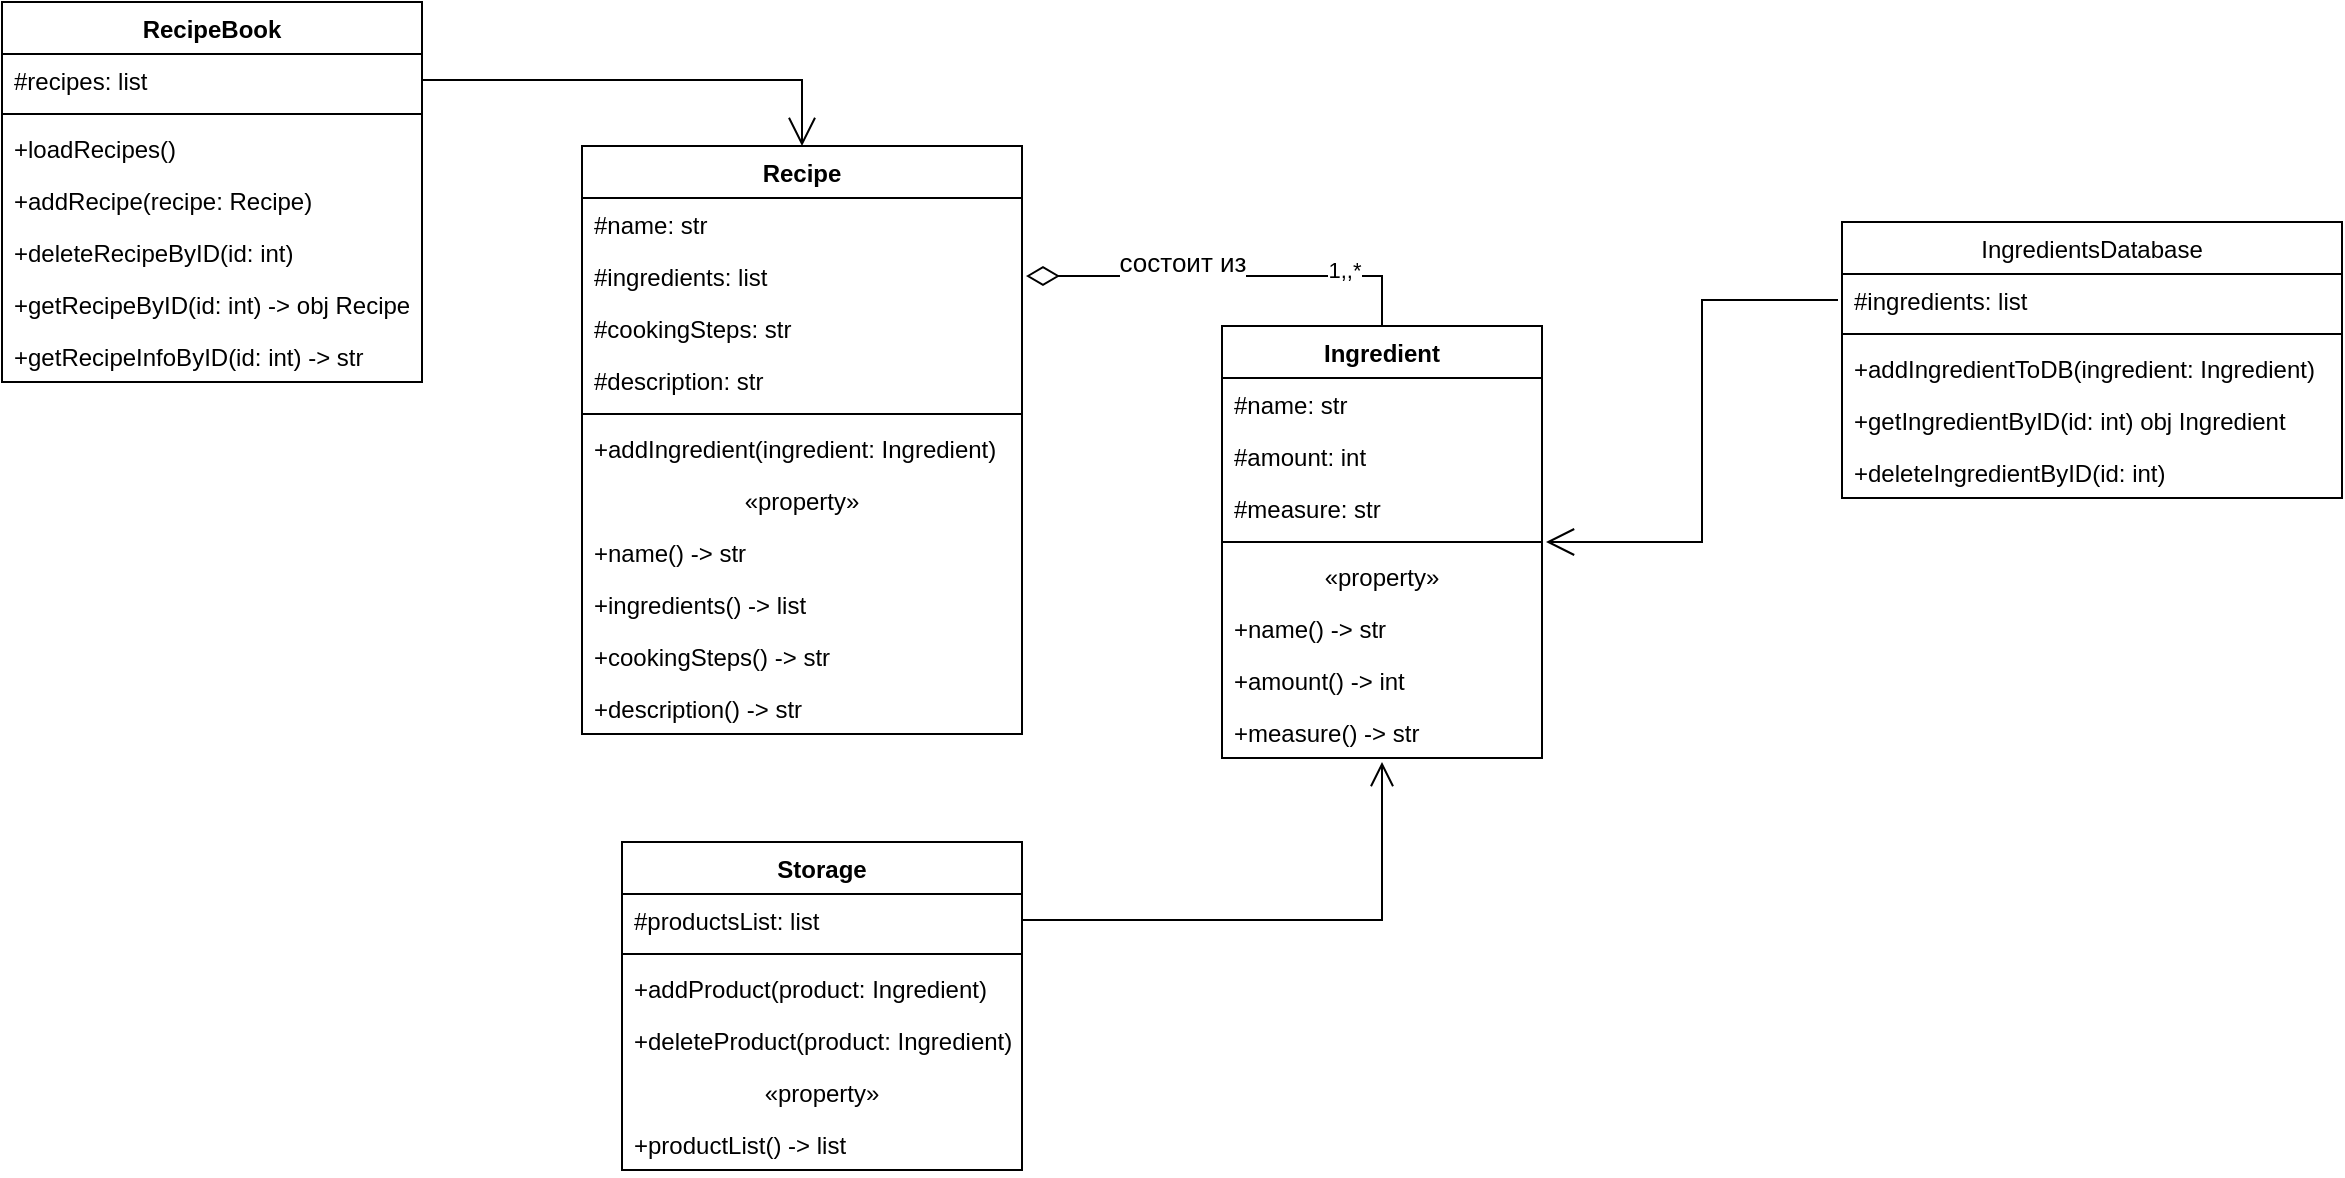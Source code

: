 <mxfile version="20.5.2" type="github"><diagram id="-kn6bmwOEX6bNteVUtLe" name="Сторінка-1"><mxGraphModel dx="2067" dy="634" grid="1" gridSize="10" guides="1" tooltips="1" connect="1" arrows="1" fold="1" page="1" pageScale="1" pageWidth="827" pageHeight="1169" math="0" shadow="0"><root><mxCell id="WIyWlLk6GJQsqaUBKTNV-0"/><mxCell id="WIyWlLk6GJQsqaUBKTNV-1" parent="WIyWlLk6GJQsqaUBKTNV-0"/><mxCell id="mWoIDYGW3YJS3TkoZnYY-5" value="Ingredient" style="swimlane;fontStyle=1;align=center;verticalAlign=top;childLayout=stackLayout;horizontal=1;startSize=26;horizontalStack=0;resizeParent=1;resizeParentMax=0;resizeLast=0;collapsible=1;marginBottom=0;" parent="WIyWlLk6GJQsqaUBKTNV-1" vertex="1"><mxGeometry x="400" y="272" width="160" height="216" as="geometry"/></mxCell><mxCell id="mWoIDYGW3YJS3TkoZnYY-9" value="#name: str" style="text;strokeColor=none;fillColor=none;align=left;verticalAlign=top;spacingLeft=4;spacingRight=4;overflow=hidden;rotatable=0;points=[[0,0.5],[1,0.5]];portConstraint=eastwest;" parent="mWoIDYGW3YJS3TkoZnYY-5" vertex="1"><mxGeometry y="26" width="160" height="26" as="geometry"/></mxCell><mxCell id="mWoIDYGW3YJS3TkoZnYY-11" value="#amount: int" style="text;strokeColor=none;fillColor=none;align=left;verticalAlign=top;spacingLeft=4;spacingRight=4;overflow=hidden;rotatable=0;points=[[0,0.5],[1,0.5]];portConstraint=eastwest;" parent="mWoIDYGW3YJS3TkoZnYY-5" vertex="1"><mxGeometry y="52" width="160" height="26" as="geometry"/></mxCell><mxCell id="mWoIDYGW3YJS3TkoZnYY-10" value="#measure: str" style="text;strokeColor=none;fillColor=none;align=left;verticalAlign=top;spacingLeft=4;spacingRight=4;overflow=hidden;rotatable=0;points=[[0,0.5],[1,0.5]];portConstraint=eastwest;" parent="mWoIDYGW3YJS3TkoZnYY-5" vertex="1"><mxGeometry y="78" width="160" height="26" as="geometry"/></mxCell><mxCell id="mWoIDYGW3YJS3TkoZnYY-7" value="" style="line;strokeWidth=1;fillColor=none;align=left;verticalAlign=middle;spacingTop=-1;spacingLeft=3;spacingRight=3;rotatable=0;labelPosition=right;points=[];portConstraint=eastwest;strokeColor=inherit;" parent="mWoIDYGW3YJS3TkoZnYY-5" vertex="1"><mxGeometry y="104" width="160" height="8" as="geometry"/></mxCell><mxCell id="mWoIDYGW3YJS3TkoZnYY-30" value="«‎property»‎" style="text;strokeColor=none;fillColor=none;align=center;verticalAlign=top;spacingLeft=4;spacingRight=4;overflow=hidden;rotatable=0;points=[[0,0.5],[1,0.5]];portConstraint=eastwest;fontColor=default;" parent="mWoIDYGW3YJS3TkoZnYY-5" vertex="1"><mxGeometry y="112" width="160" height="26" as="geometry"/></mxCell><mxCell id="mWoIDYGW3YJS3TkoZnYY-31" value="+name() -&gt; str" style="text;strokeColor=none;fillColor=none;align=left;verticalAlign=top;spacingLeft=4;spacingRight=4;overflow=hidden;rotatable=0;points=[[0,0.5],[1,0.5]];portConstraint=eastwest;fontColor=default;" parent="mWoIDYGW3YJS3TkoZnYY-5" vertex="1"><mxGeometry y="138" width="160" height="26" as="geometry"/></mxCell><mxCell id="mWoIDYGW3YJS3TkoZnYY-32" value="+amount() -&gt; int" style="text;strokeColor=none;fillColor=none;align=left;verticalAlign=top;spacingLeft=4;spacingRight=4;overflow=hidden;rotatable=0;points=[[0,0.5],[1,0.5]];portConstraint=eastwest;fontColor=default;" parent="mWoIDYGW3YJS3TkoZnYY-5" vertex="1"><mxGeometry y="164" width="160" height="26" as="geometry"/></mxCell><mxCell id="mWoIDYGW3YJS3TkoZnYY-33" value="+measure() -&gt; str" style="text;strokeColor=none;fillColor=none;align=left;verticalAlign=top;spacingLeft=4;spacingRight=4;overflow=hidden;rotatable=0;points=[[0,0.5],[1,0.5]];portConstraint=eastwest;fontColor=default;" parent="mWoIDYGW3YJS3TkoZnYY-5" vertex="1"><mxGeometry y="190" width="160" height="26" as="geometry"/></mxCell><mxCell id="mWoIDYGW3YJS3TkoZnYY-12" value="Recipe" style="swimlane;fontStyle=1;align=center;verticalAlign=top;childLayout=stackLayout;horizontal=1;startSize=26;horizontalStack=0;resizeParent=1;resizeParentMax=0;resizeLast=0;collapsible=1;marginBottom=0;" parent="WIyWlLk6GJQsqaUBKTNV-1" vertex="1"><mxGeometry x="80" y="182" width="220" height="294" as="geometry"/></mxCell><mxCell id="mWoIDYGW3YJS3TkoZnYY-13" value="#name: str" style="text;strokeColor=none;fillColor=none;align=left;verticalAlign=top;spacingLeft=4;spacingRight=4;overflow=hidden;rotatable=0;points=[[0,0.5],[1,0.5]];portConstraint=eastwest;" parent="mWoIDYGW3YJS3TkoZnYY-12" vertex="1"><mxGeometry y="26" width="220" height="26" as="geometry"/></mxCell><mxCell id="mWoIDYGW3YJS3TkoZnYY-18" value="#ingredients: list" style="text;strokeColor=none;fillColor=none;align=left;verticalAlign=top;spacingLeft=4;spacingRight=4;overflow=hidden;rotatable=0;points=[[0,0.5],[1,0.5]];portConstraint=eastwest;" parent="mWoIDYGW3YJS3TkoZnYY-12" vertex="1"><mxGeometry y="52" width="220" height="26" as="geometry"/></mxCell><mxCell id="mWoIDYGW3YJS3TkoZnYY-17" value="#cookingSteps: str" style="text;strokeColor=none;fillColor=none;align=left;verticalAlign=top;spacingLeft=4;spacingRight=4;overflow=hidden;rotatable=0;points=[[0,0.5],[1,0.5]];portConstraint=eastwest;" parent="mWoIDYGW3YJS3TkoZnYY-12" vertex="1"><mxGeometry y="78" width="220" height="26" as="geometry"/></mxCell><mxCell id="mWoIDYGW3YJS3TkoZnYY-16" value="#description: str" style="text;strokeColor=none;fillColor=none;align=left;verticalAlign=top;spacingLeft=4;spacingRight=4;overflow=hidden;rotatable=0;points=[[0,0.5],[1,0.5]];portConstraint=eastwest;" parent="mWoIDYGW3YJS3TkoZnYY-12" vertex="1"><mxGeometry y="104" width="220" height="26" as="geometry"/></mxCell><mxCell id="mWoIDYGW3YJS3TkoZnYY-14" value="" style="line;strokeWidth=1;fillColor=none;align=left;verticalAlign=middle;spacingTop=-1;spacingLeft=3;spacingRight=3;rotatable=0;labelPosition=right;points=[];portConstraint=eastwest;strokeColor=inherit;" parent="mWoIDYGW3YJS3TkoZnYY-12" vertex="1"><mxGeometry y="130" width="220" height="8" as="geometry"/></mxCell><mxCell id="mWoIDYGW3YJS3TkoZnYY-15" value="+addIngredient(ingredient: Ingredient)" style="text;strokeColor=none;fillColor=none;align=left;verticalAlign=top;spacingLeft=4;spacingRight=4;overflow=hidden;rotatable=0;points=[[0,0.5],[1,0.5]];portConstraint=eastwest;" parent="mWoIDYGW3YJS3TkoZnYY-12" vertex="1"><mxGeometry y="138" width="220" height="26" as="geometry"/></mxCell><mxCell id="mWoIDYGW3YJS3TkoZnYY-24" value="«‎property»‎" style="text;strokeColor=none;fillColor=none;align=center;verticalAlign=top;spacingLeft=4;spacingRight=4;overflow=hidden;rotatable=0;points=[[0,0.5],[1,0.5]];portConstraint=eastwest;fontColor=default;" parent="mWoIDYGW3YJS3TkoZnYY-12" vertex="1"><mxGeometry y="164" width="220" height="26" as="geometry"/></mxCell><mxCell id="mWoIDYGW3YJS3TkoZnYY-25" value="+name() -&gt; str" style="text;strokeColor=none;fillColor=none;align=left;verticalAlign=top;spacingLeft=4;spacingRight=4;overflow=hidden;rotatable=0;points=[[0,0.5],[1,0.5]];portConstraint=eastwest;fontColor=default;" parent="mWoIDYGW3YJS3TkoZnYY-12" vertex="1"><mxGeometry y="190" width="220" height="26" as="geometry"/></mxCell><mxCell id="mWoIDYGW3YJS3TkoZnYY-27" value="+ingredients() -&gt; list" style="text;strokeColor=none;fillColor=none;align=left;verticalAlign=top;spacingLeft=4;spacingRight=4;overflow=hidden;rotatable=0;points=[[0,0.5],[1,0.5]];portConstraint=eastwest;fontColor=default;" parent="mWoIDYGW3YJS3TkoZnYY-12" vertex="1"><mxGeometry y="216" width="220" height="26" as="geometry"/></mxCell><mxCell id="mWoIDYGW3YJS3TkoZnYY-28" value="+cookingSteps() -&gt; str" style="text;strokeColor=none;fillColor=none;align=left;verticalAlign=top;spacingLeft=4;spacingRight=4;overflow=hidden;rotatable=0;points=[[0,0.5],[1,0.5]];portConstraint=eastwest;fontColor=default;" parent="mWoIDYGW3YJS3TkoZnYY-12" vertex="1"><mxGeometry y="242" width="220" height="26" as="geometry"/></mxCell><mxCell id="mWoIDYGW3YJS3TkoZnYY-26" value="+description() -&gt; str" style="text;strokeColor=none;fillColor=none;align=left;verticalAlign=top;spacingLeft=4;spacingRight=4;overflow=hidden;rotatable=0;points=[[0,0.5],[1,0.5]];portConstraint=eastwest;fontColor=default;" parent="mWoIDYGW3YJS3TkoZnYY-12" vertex="1"><mxGeometry y="268" width="220" height="26" as="geometry"/></mxCell><mxCell id="mWoIDYGW3YJS3TkoZnYY-40" style="edgeStyle=orthogonalEdgeStyle;rounded=0;orthogonalLoop=1;jettySize=auto;html=1;entryX=0.5;entryY=0;entryDx=0;entryDy=0;fontColor=default;endArrow=none;endFill=0;sketch=0;startArrow=diamondThin;startFill=0;sourcePerimeterSpacing=2;targetPerimeterSpacing=2;endSize=10;startSize=14;jumpStyle=none;" parent="WIyWlLk6GJQsqaUBKTNV-1" source="mWoIDYGW3YJS3TkoZnYY-18" target="mWoIDYGW3YJS3TkoZnYY-5" edge="1"><mxGeometry relative="1" as="geometry"/></mxCell><mxCell id="mWoIDYGW3YJS3TkoZnYY-41" value="состоит из" style="edgeLabel;html=1;align=center;verticalAlign=middle;resizable=0;points=[];fontColor=default;fontSize=13;" parent="mWoIDYGW3YJS3TkoZnYY-40" vertex="1" connectable="0"><mxGeometry x="0.154" y="3" relative="1" as="geometry"><mxPoint x="-39" y="-4" as="offset"/></mxGeometry></mxCell><mxCell id="mWoIDYGW3YJS3TkoZnYY-43" value="1,,*" style="edgeLabel;html=1;align=center;verticalAlign=middle;resizable=0;points=[];fontColor=default;" parent="mWoIDYGW3YJS3TkoZnYY-40" vertex="1" connectable="0"><mxGeometry x="0.749" relative="1" as="geometry"><mxPoint x="-19" y="-3" as="offset"/></mxGeometry></mxCell><mxCell id="mWoIDYGW3YJS3TkoZnYY-46" value="IngredientsDatabase" style="swimlane;fontStyle=0;childLayout=stackLayout;horizontal=1;startSize=26;fillColor=none;horizontalStack=0;resizeParent=1;resizeParentMax=0;resizeLast=0;collapsible=1;marginBottom=0;fontColor=default;" parent="WIyWlLk6GJQsqaUBKTNV-1" vertex="1"><mxGeometry x="710" y="220" width="250" height="138" as="geometry"/></mxCell><mxCell id="mWoIDYGW3YJS3TkoZnYY-47" value="#ingredients: list" style="text;strokeColor=none;fillColor=none;align=left;verticalAlign=top;spacingLeft=4;spacingRight=4;overflow=hidden;rotatable=0;points=[[0,0.5],[1,0.5]];portConstraint=eastwest;fontColor=default;" parent="mWoIDYGW3YJS3TkoZnYY-46" vertex="1"><mxGeometry y="26" width="250" height="26" as="geometry"/></mxCell><mxCell id="mWoIDYGW3YJS3TkoZnYY-51" value="" style="line;strokeWidth=1;fillColor=none;align=left;verticalAlign=middle;spacingTop=-1;spacingLeft=3;spacingRight=3;rotatable=0;labelPosition=right;points=[];portConstraint=eastwest;strokeColor=inherit;fontColor=default;" parent="mWoIDYGW3YJS3TkoZnYY-46" vertex="1"><mxGeometry y="52" width="250" height="8" as="geometry"/></mxCell><mxCell id="mWoIDYGW3YJS3TkoZnYY-52" value="+addIngredientToDB(ingredient: Ingredient)" style="text;strokeColor=none;fillColor=none;align=left;verticalAlign=top;spacingLeft=4;spacingRight=4;overflow=hidden;rotatable=0;points=[[0,0.5],[1,0.5]];portConstraint=eastwest;fontColor=default;" parent="mWoIDYGW3YJS3TkoZnYY-46" vertex="1"><mxGeometry y="60" width="250" height="26" as="geometry"/></mxCell><mxCell id="mWoIDYGW3YJS3TkoZnYY-53" value="+getIngredientByID(id: int) obj Ingredient" style="text;strokeColor=none;fillColor=none;align=left;verticalAlign=top;spacingLeft=4;spacingRight=4;overflow=hidden;rotatable=0;points=[[0,0.5],[1,0.5]];portConstraint=eastwest;fontColor=default;" parent="mWoIDYGW3YJS3TkoZnYY-46" vertex="1"><mxGeometry y="86" width="250" height="26" as="geometry"/></mxCell><mxCell id="mWoIDYGW3YJS3TkoZnYY-50" value="+deleteIngredientByID(id: int)" style="text;strokeColor=none;fillColor=none;align=left;verticalAlign=top;spacingLeft=4;spacingRight=4;overflow=hidden;rotatable=0;points=[[0,0.5],[1,0.5]];portConstraint=eastwest;fontColor=default;" parent="mWoIDYGW3YJS3TkoZnYY-46" vertex="1"><mxGeometry y="112" width="250" height="26" as="geometry"/></mxCell><mxCell id="mWoIDYGW3YJS3TkoZnYY-55" value="" style="edgeStyle=orthogonalEdgeStyle;rounded=0;sketch=0;jumpStyle=none;orthogonalLoop=1;jettySize=auto;html=1;fontColor=default;startArrow=none;startFill=0;endArrow=open;endFill=0;startSize=14;endSize=12;sourcePerimeterSpacing=2;targetPerimeterSpacing=2;" parent="WIyWlLk6GJQsqaUBKTNV-1" source="mWoIDYGW3YJS3TkoZnYY-47" target="mWoIDYGW3YJS3TkoZnYY-5" edge="1"><mxGeometry relative="1" as="geometry"><mxPoint x="460" y="220" as="targetPoint"/></mxGeometry></mxCell><mxCell id="mWoIDYGW3YJS3TkoZnYY-58" value="RecipeBook" style="swimlane;fontStyle=1;align=center;verticalAlign=top;childLayout=stackLayout;horizontal=1;startSize=26;horizontalStack=0;resizeParent=1;resizeParentMax=0;resizeLast=0;collapsible=1;marginBottom=0;fontColor=default;" parent="WIyWlLk6GJQsqaUBKTNV-1" vertex="1"><mxGeometry x="-210" y="110" width="210" height="190" as="geometry"/></mxCell><mxCell id="mWoIDYGW3YJS3TkoZnYY-59" value="#recipes: list" style="text;strokeColor=none;fillColor=none;align=left;verticalAlign=top;spacingLeft=4;spacingRight=4;overflow=hidden;rotatable=0;points=[[0,0.5],[1,0.5]];portConstraint=eastwest;fontColor=default;" parent="mWoIDYGW3YJS3TkoZnYY-58" vertex="1"><mxGeometry y="26" width="210" height="26" as="geometry"/></mxCell><mxCell id="mWoIDYGW3YJS3TkoZnYY-60" value="" style="line;strokeWidth=1;fillColor=none;align=left;verticalAlign=middle;spacingTop=-1;spacingLeft=3;spacingRight=3;rotatable=0;labelPosition=right;points=[];portConstraint=eastwest;strokeColor=inherit;fontColor=default;" parent="mWoIDYGW3YJS3TkoZnYY-58" vertex="1"><mxGeometry y="52" width="210" height="8" as="geometry"/></mxCell><mxCell id="mWoIDYGW3YJS3TkoZnYY-61" value="+loadRecipes()" style="text;strokeColor=none;fillColor=none;align=left;verticalAlign=top;spacingLeft=4;spacingRight=4;overflow=hidden;rotatable=0;points=[[0,0.5],[1,0.5]];portConstraint=eastwest;fontColor=default;" parent="mWoIDYGW3YJS3TkoZnYY-58" vertex="1"><mxGeometry y="60" width="210" height="26" as="geometry"/></mxCell><mxCell id="mWoIDYGW3YJS3TkoZnYY-64" value="+addRecipe(recipe: Recipe)" style="text;strokeColor=none;fillColor=none;align=left;verticalAlign=top;spacingLeft=4;spacingRight=4;overflow=hidden;rotatable=0;points=[[0,0.5],[1,0.5]];portConstraint=eastwest;fontColor=default;" parent="mWoIDYGW3YJS3TkoZnYY-58" vertex="1"><mxGeometry y="86" width="210" height="26" as="geometry"/></mxCell><mxCell id="mWoIDYGW3YJS3TkoZnYY-66" value="+deleteRecipeByID(id: int)" style="text;strokeColor=none;fillColor=none;align=left;verticalAlign=top;spacingLeft=4;spacingRight=4;overflow=hidden;rotatable=0;points=[[0,0.5],[1,0.5]];portConstraint=eastwest;fontColor=default;" parent="mWoIDYGW3YJS3TkoZnYY-58" vertex="1"><mxGeometry y="112" width="210" height="26" as="geometry"/></mxCell><mxCell id="mWoIDYGW3YJS3TkoZnYY-65" value="+getRecipeByID(id: int) -&gt; obj Recipe" style="text;strokeColor=none;fillColor=none;align=left;verticalAlign=top;spacingLeft=4;spacingRight=4;overflow=hidden;rotatable=0;points=[[0,0.5],[1,0.5]];portConstraint=eastwest;fontColor=default;" parent="mWoIDYGW3YJS3TkoZnYY-58" vertex="1"><mxGeometry y="138" width="210" height="26" as="geometry"/></mxCell><mxCell id="mWoIDYGW3YJS3TkoZnYY-62" value="+getRecipeInfoByID(id: int) -&gt; str" style="text;strokeColor=none;fillColor=none;align=left;verticalAlign=top;spacingLeft=4;spacingRight=4;overflow=hidden;rotatable=0;points=[[0,0.5],[1,0.5]];portConstraint=eastwest;fontColor=default;" parent="mWoIDYGW3YJS3TkoZnYY-58" vertex="1"><mxGeometry y="164" width="210" height="26" as="geometry"/></mxCell><mxCell id="mWoIDYGW3YJS3TkoZnYY-79" value="" style="edgeStyle=orthogonalEdgeStyle;rounded=0;sketch=0;jumpStyle=none;orthogonalLoop=1;jettySize=auto;html=1;fontColor=default;startArrow=none;startFill=0;endArrow=open;endFill=0;startSize=10;endSize=10;sourcePerimeterSpacing=2;targetPerimeterSpacing=2;exitX=1;exitY=0.5;exitDx=0;exitDy=0;" parent="WIyWlLk6GJQsqaUBKTNV-1" source="mWoIDYGW3YJS3TkoZnYY-73" target="mWoIDYGW3YJS3TkoZnYY-5" edge="1"><mxGeometry relative="1" as="geometry"/></mxCell><mxCell id="mWoIDYGW3YJS3TkoZnYY-72" value="Storage" style="swimlane;fontStyle=1;align=center;verticalAlign=top;childLayout=stackLayout;horizontal=1;startSize=26;horizontalStack=0;resizeParent=1;resizeParentMax=0;resizeLast=0;collapsible=1;marginBottom=0;fontColor=default;" parent="WIyWlLk6GJQsqaUBKTNV-1" vertex="1"><mxGeometry x="100" y="530" width="200" height="164" as="geometry"/></mxCell><mxCell id="mWoIDYGW3YJS3TkoZnYY-73" value="#productsList: list" style="text;strokeColor=none;fillColor=none;align=left;verticalAlign=top;spacingLeft=4;spacingRight=4;overflow=hidden;rotatable=0;points=[[0,0.5],[1,0.5]];portConstraint=eastwest;fontColor=default;" parent="mWoIDYGW3YJS3TkoZnYY-72" vertex="1"><mxGeometry y="26" width="200" height="26" as="geometry"/></mxCell><mxCell id="mWoIDYGW3YJS3TkoZnYY-74" value="" style="line;strokeWidth=1;fillColor=none;align=left;verticalAlign=middle;spacingTop=-1;spacingLeft=3;spacingRight=3;rotatable=0;labelPosition=right;points=[];portConstraint=eastwest;strokeColor=inherit;fontColor=default;" parent="mWoIDYGW3YJS3TkoZnYY-72" vertex="1"><mxGeometry y="52" width="200" height="8" as="geometry"/></mxCell><mxCell id="mWoIDYGW3YJS3TkoZnYY-75" value="+addProduct(product: Ingredient)" style="text;strokeColor=none;fillColor=none;align=left;verticalAlign=top;spacingLeft=4;spacingRight=4;overflow=hidden;rotatable=0;points=[[0,0.5],[1,0.5]];portConstraint=eastwest;fontColor=default;" parent="mWoIDYGW3YJS3TkoZnYY-72" vertex="1"><mxGeometry y="60" width="200" height="26" as="geometry"/></mxCell><mxCell id="mWoIDYGW3YJS3TkoZnYY-77" value="+deleteProduct(product: Ingredient)" style="text;strokeColor=none;fillColor=none;align=left;verticalAlign=top;spacingLeft=4;spacingRight=4;overflow=hidden;rotatable=0;points=[[0,0.5],[1,0.5]];portConstraint=eastwest;fontColor=default;" parent="mWoIDYGW3YJS3TkoZnYY-72" vertex="1"><mxGeometry y="86" width="200" height="26" as="geometry"/></mxCell><mxCell id="mWoIDYGW3YJS3TkoZnYY-78" value="«‎property»‎" style="text;strokeColor=none;fillColor=none;align=center;verticalAlign=top;spacingLeft=4;spacingRight=4;overflow=hidden;rotatable=0;points=[[0,0.5],[1,0.5]];portConstraint=eastwest;fontColor=default;" parent="mWoIDYGW3YJS3TkoZnYY-72" vertex="1"><mxGeometry y="112" width="200" height="26" as="geometry"/></mxCell><mxCell id="mWoIDYGW3YJS3TkoZnYY-76" value="+productList() -&gt; list" style="text;strokeColor=none;fillColor=none;align=left;verticalAlign=top;spacingLeft=4;spacingRight=4;overflow=hidden;rotatable=0;points=[[0,0.5],[1,0.5]];portConstraint=eastwest;fontColor=default;" parent="mWoIDYGW3YJS3TkoZnYY-72" vertex="1"><mxGeometry y="138" width="200" height="26" as="geometry"/></mxCell><mxCell id="mWoIDYGW3YJS3TkoZnYY-114" value="" style="endArrow=open;html=1;endSize=12;startArrow=none;startSize=14;startFill=0;edgeStyle=orthogonalEdgeStyle;align=left;verticalAlign=bottom;rounded=0;sketch=0;fontSize=13;fontColor=default;sourcePerimeterSpacing=2;targetPerimeterSpacing=2;jumpStyle=none;exitX=1;exitY=0.5;exitDx=0;exitDy=0;entryX=0.5;entryY=0;entryDx=0;entryDy=0;endFill=0;" parent="WIyWlLk6GJQsqaUBKTNV-1" source="mWoIDYGW3YJS3TkoZnYY-59" target="mWoIDYGW3YJS3TkoZnYY-12" edge="1"><mxGeometry x="-0.924" y="20" relative="1" as="geometry"><mxPoint x="-80" y="90" as="sourcePoint"/><mxPoint x="80" y="90" as="targetPoint"/><mxPoint as="offset"/></mxGeometry></mxCell></root></mxGraphModel></diagram></mxfile>